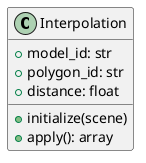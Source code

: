 @startuml
class Interpolation {
    + model_id: str
    + polygon_id: str
    + distance: float

    + initialize(scene)
    + apply(): array
}
@enduml